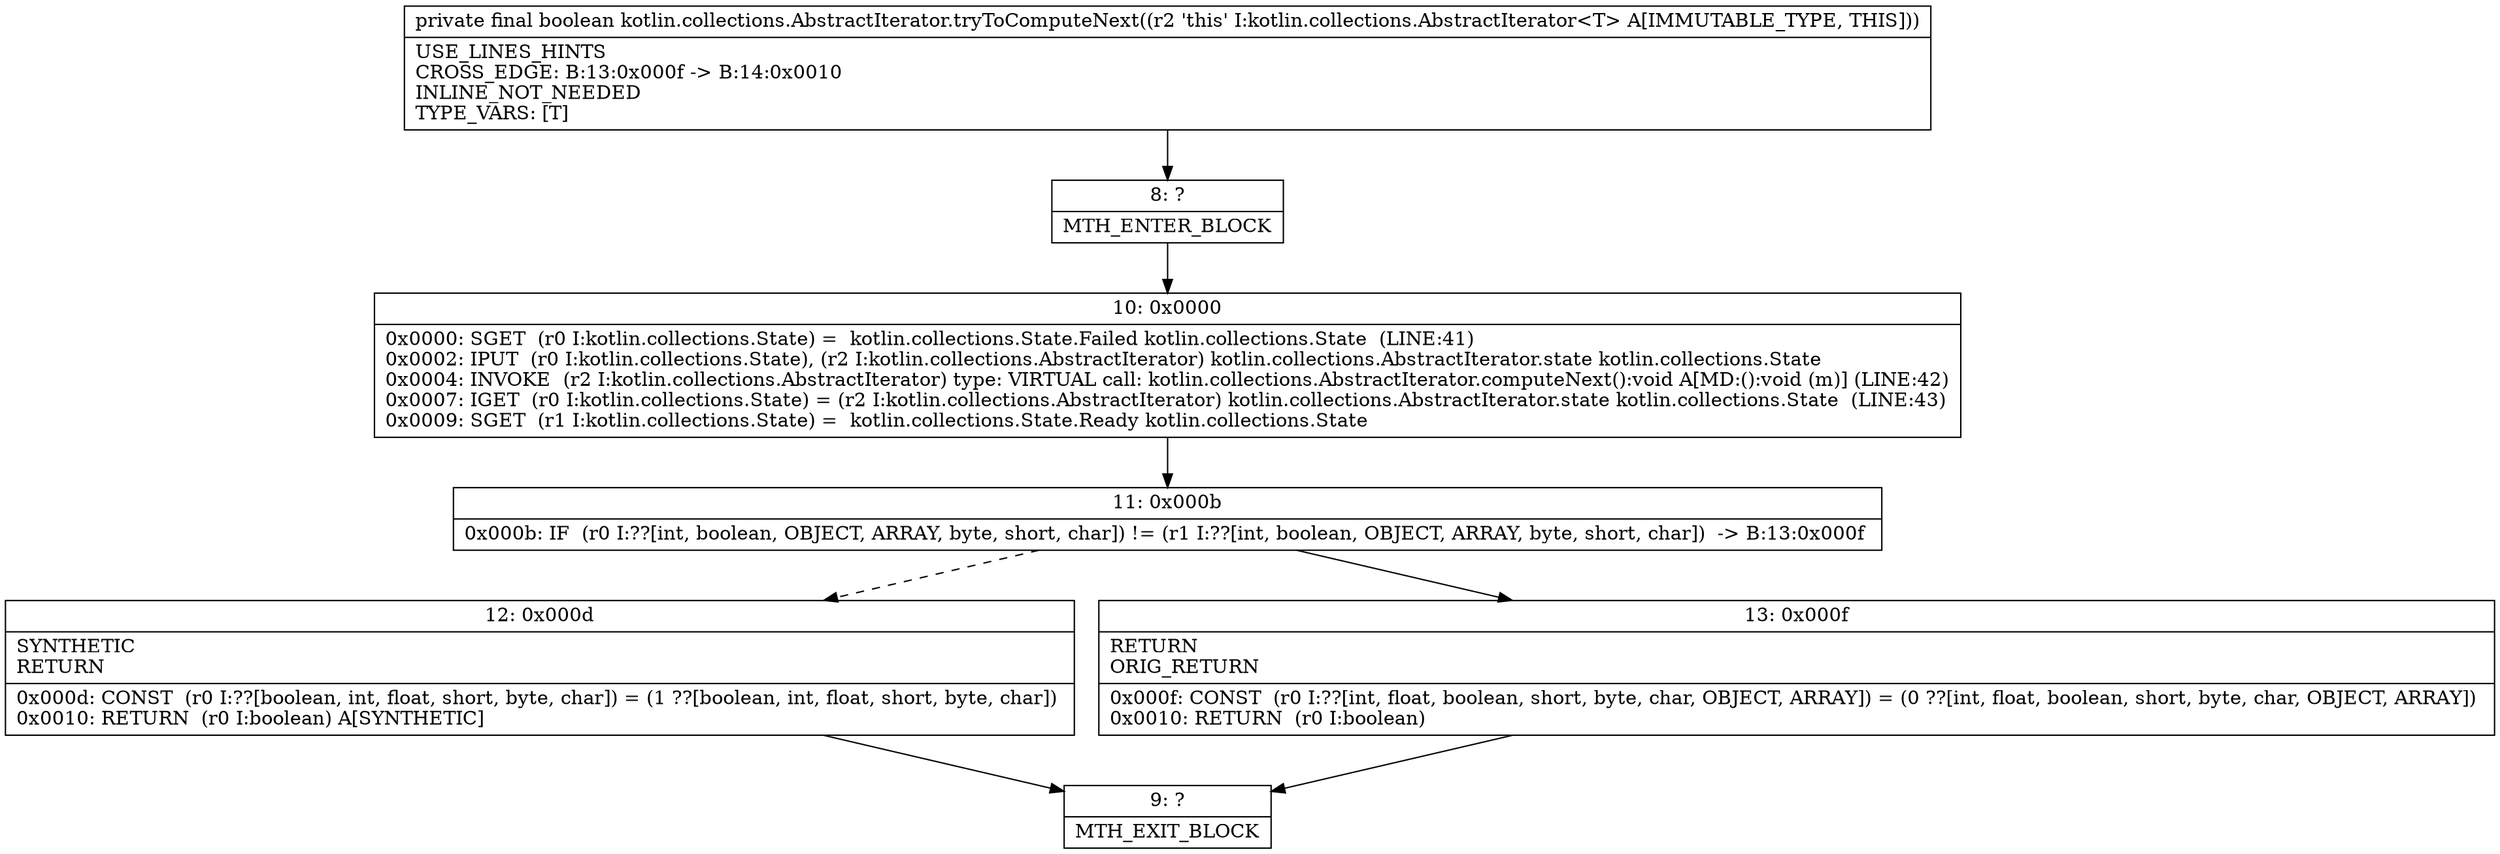 digraph "CFG forkotlin.collections.AbstractIterator.tryToComputeNext()Z" {
Node_8 [shape=record,label="{8\:\ ?|MTH_ENTER_BLOCK\l}"];
Node_10 [shape=record,label="{10\:\ 0x0000|0x0000: SGET  (r0 I:kotlin.collections.State) =  kotlin.collections.State.Failed kotlin.collections.State  (LINE:41)\l0x0002: IPUT  (r0 I:kotlin.collections.State), (r2 I:kotlin.collections.AbstractIterator) kotlin.collections.AbstractIterator.state kotlin.collections.State \l0x0004: INVOKE  (r2 I:kotlin.collections.AbstractIterator) type: VIRTUAL call: kotlin.collections.AbstractIterator.computeNext():void A[MD:():void (m)] (LINE:42)\l0x0007: IGET  (r0 I:kotlin.collections.State) = (r2 I:kotlin.collections.AbstractIterator) kotlin.collections.AbstractIterator.state kotlin.collections.State  (LINE:43)\l0x0009: SGET  (r1 I:kotlin.collections.State) =  kotlin.collections.State.Ready kotlin.collections.State \l}"];
Node_11 [shape=record,label="{11\:\ 0x000b|0x000b: IF  (r0 I:??[int, boolean, OBJECT, ARRAY, byte, short, char]) != (r1 I:??[int, boolean, OBJECT, ARRAY, byte, short, char])  \-\> B:13:0x000f \l}"];
Node_12 [shape=record,label="{12\:\ 0x000d|SYNTHETIC\lRETURN\l|0x000d: CONST  (r0 I:??[boolean, int, float, short, byte, char]) = (1 ??[boolean, int, float, short, byte, char]) \l0x0010: RETURN  (r0 I:boolean) A[SYNTHETIC]\l}"];
Node_9 [shape=record,label="{9\:\ ?|MTH_EXIT_BLOCK\l}"];
Node_13 [shape=record,label="{13\:\ 0x000f|RETURN\lORIG_RETURN\l|0x000f: CONST  (r0 I:??[int, float, boolean, short, byte, char, OBJECT, ARRAY]) = (0 ??[int, float, boolean, short, byte, char, OBJECT, ARRAY]) \l0x0010: RETURN  (r0 I:boolean) \l}"];
MethodNode[shape=record,label="{private final boolean kotlin.collections.AbstractIterator.tryToComputeNext((r2 'this' I:kotlin.collections.AbstractIterator\<T\> A[IMMUTABLE_TYPE, THIS]))  | USE_LINES_HINTS\lCROSS_EDGE: B:13:0x000f \-\> B:14:0x0010\lINLINE_NOT_NEEDED\lTYPE_VARS: [T]\l}"];
MethodNode -> Node_8;Node_8 -> Node_10;
Node_10 -> Node_11;
Node_11 -> Node_12[style=dashed];
Node_11 -> Node_13;
Node_12 -> Node_9;
Node_13 -> Node_9;
}

